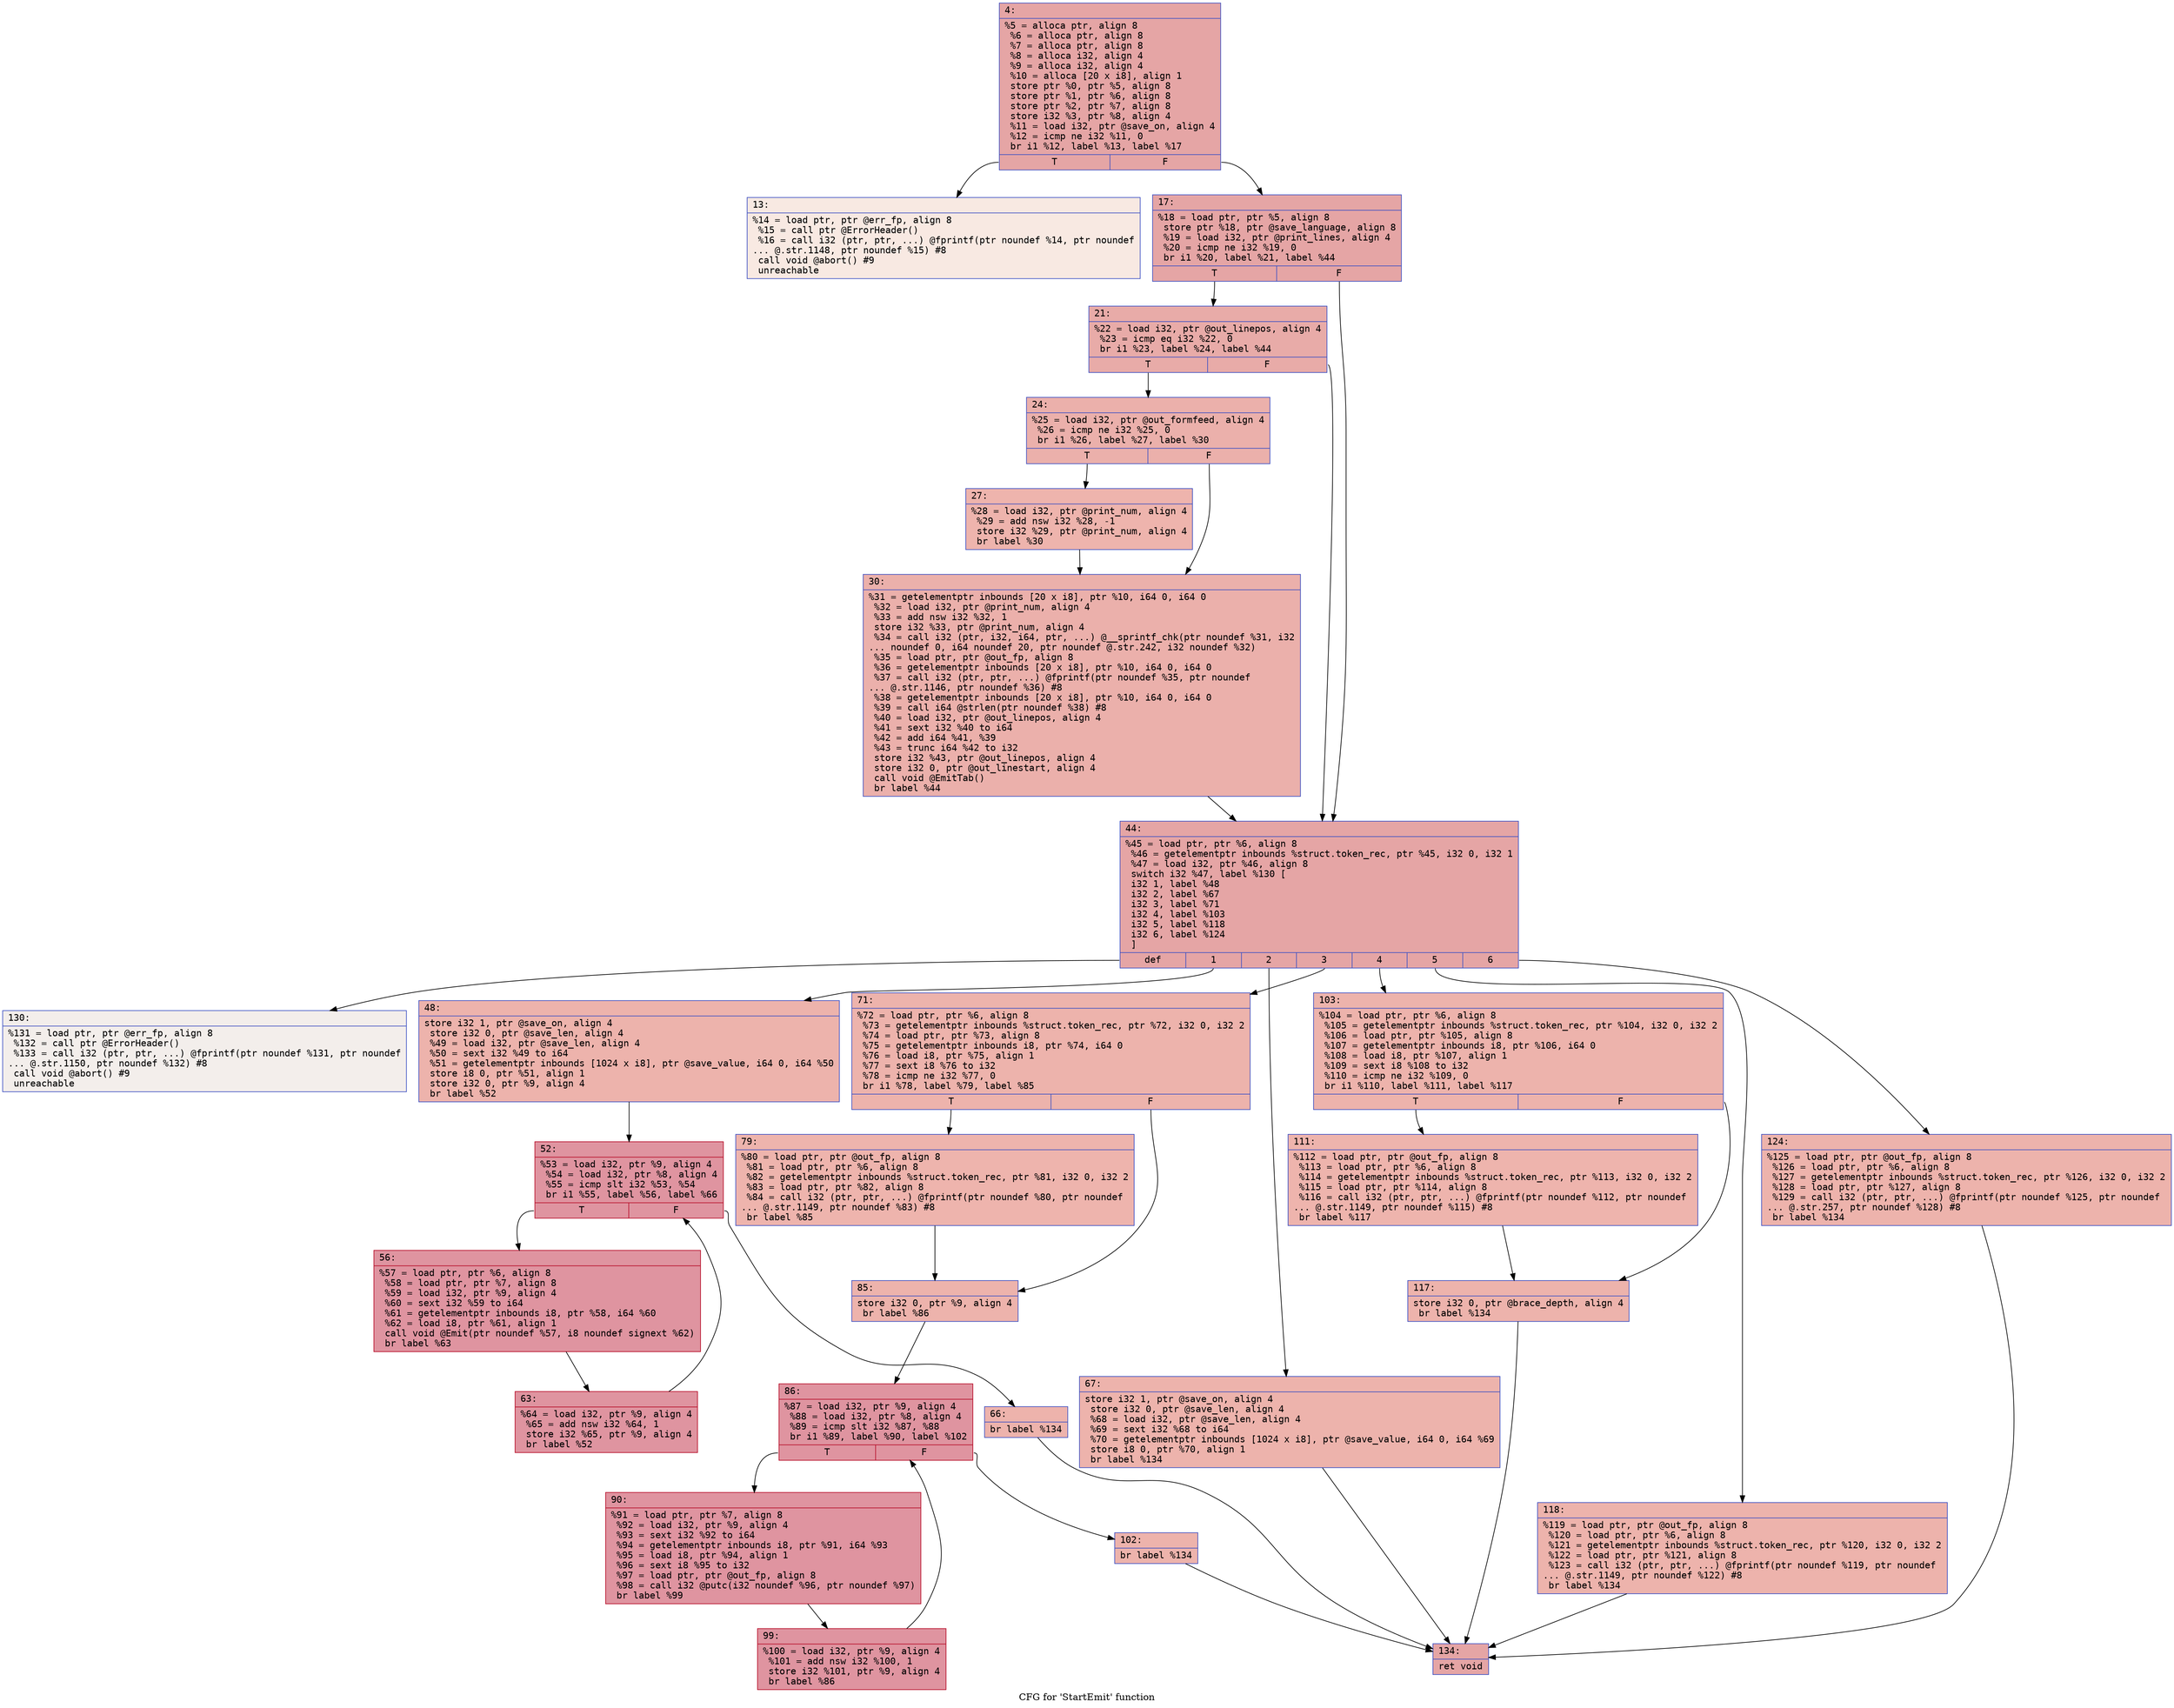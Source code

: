 digraph "CFG for 'StartEmit' function" {
	label="CFG for 'StartEmit' function";

	Node0x6000005a0c30 [shape=record,color="#3d50c3ff", style=filled, fillcolor="#c5333470" fontname="Courier",label="{4:\l|  %5 = alloca ptr, align 8\l  %6 = alloca ptr, align 8\l  %7 = alloca ptr, align 8\l  %8 = alloca i32, align 4\l  %9 = alloca i32, align 4\l  %10 = alloca [20 x i8], align 1\l  store ptr %0, ptr %5, align 8\l  store ptr %1, ptr %6, align 8\l  store ptr %2, ptr %7, align 8\l  store i32 %3, ptr %8, align 4\l  %11 = load i32, ptr @save_on, align 4\l  %12 = icmp ne i32 %11, 0\l  br i1 %12, label %13, label %17\l|{<s0>T|<s1>F}}"];
	Node0x6000005a0c30:s0 -> Node0x6000005a0c80[tooltip="4 -> 13\nProbability 0.00%" ];
	Node0x6000005a0c30:s1 -> Node0x6000005a0cd0[tooltip="4 -> 17\nProbability 100.00%" ];
	Node0x6000005a0c80 [shape=record,color="#3d50c3ff", style=filled, fillcolor="#efcebd70" fontname="Courier",label="{13:\l|  %14 = load ptr, ptr @err_fp, align 8\l  %15 = call ptr @ErrorHeader()\l  %16 = call i32 (ptr, ptr, ...) @fprintf(ptr noundef %14, ptr noundef\l... @.str.1148, ptr noundef %15) #8\l  call void @abort() #9\l  unreachable\l}"];
	Node0x6000005a0cd0 [shape=record,color="#3d50c3ff", style=filled, fillcolor="#c5333470" fontname="Courier",label="{17:\l|  %18 = load ptr, ptr %5, align 8\l  store ptr %18, ptr @save_language, align 8\l  %19 = load i32, ptr @print_lines, align 4\l  %20 = icmp ne i32 %19, 0\l  br i1 %20, label %21, label %44\l|{<s0>T|<s1>F}}"];
	Node0x6000005a0cd0:s0 -> Node0x6000005a0d20[tooltip="17 -> 21\nProbability 62.50%" ];
	Node0x6000005a0cd0:s1 -> Node0x6000005a0e60[tooltip="17 -> 44\nProbability 37.50%" ];
	Node0x6000005a0d20 [shape=record,color="#3d50c3ff", style=filled, fillcolor="#cc403a70" fontname="Courier",label="{21:\l|  %22 = load i32, ptr @out_linepos, align 4\l  %23 = icmp eq i32 %22, 0\l  br i1 %23, label %24, label %44\l|{<s0>T|<s1>F}}"];
	Node0x6000005a0d20:s0 -> Node0x6000005a0d70[tooltip="21 -> 24\nProbability 37.50%" ];
	Node0x6000005a0d20:s1 -> Node0x6000005a0e60[tooltip="21 -> 44\nProbability 62.50%" ];
	Node0x6000005a0d70 [shape=record,color="#3d50c3ff", style=filled, fillcolor="#d24b4070" fontname="Courier",label="{24:\l|  %25 = load i32, ptr @out_formfeed, align 4\l  %26 = icmp ne i32 %25, 0\l  br i1 %26, label %27, label %30\l|{<s0>T|<s1>F}}"];
	Node0x6000005a0d70:s0 -> Node0x6000005a0dc0[tooltip="24 -> 27\nProbability 62.50%" ];
	Node0x6000005a0d70:s1 -> Node0x6000005a0e10[tooltip="24 -> 30\nProbability 37.50%" ];
	Node0x6000005a0dc0 [shape=record,color="#3d50c3ff", style=filled, fillcolor="#d8564670" fontname="Courier",label="{27:\l|  %28 = load i32, ptr @print_num, align 4\l  %29 = add nsw i32 %28, -1\l  store i32 %29, ptr @print_num, align 4\l  br label %30\l}"];
	Node0x6000005a0dc0 -> Node0x6000005a0e10[tooltip="27 -> 30\nProbability 100.00%" ];
	Node0x6000005a0e10 [shape=record,color="#3d50c3ff", style=filled, fillcolor="#d24b4070" fontname="Courier",label="{30:\l|  %31 = getelementptr inbounds [20 x i8], ptr %10, i64 0, i64 0\l  %32 = load i32, ptr @print_num, align 4\l  %33 = add nsw i32 %32, 1\l  store i32 %33, ptr @print_num, align 4\l  %34 = call i32 (ptr, i32, i64, ptr, ...) @__sprintf_chk(ptr noundef %31, i32\l... noundef 0, i64 noundef 20, ptr noundef @.str.242, i32 noundef %32)\l  %35 = load ptr, ptr @out_fp, align 8\l  %36 = getelementptr inbounds [20 x i8], ptr %10, i64 0, i64 0\l  %37 = call i32 (ptr, ptr, ...) @fprintf(ptr noundef %35, ptr noundef\l... @.str.1146, ptr noundef %36) #8\l  %38 = getelementptr inbounds [20 x i8], ptr %10, i64 0, i64 0\l  %39 = call i64 @strlen(ptr noundef %38) #8\l  %40 = load i32, ptr @out_linepos, align 4\l  %41 = sext i32 %40 to i64\l  %42 = add i64 %41, %39\l  %43 = trunc i64 %42 to i32\l  store i32 %43, ptr @out_linepos, align 4\l  store i32 0, ptr @out_linestart, align 4\l  call void @EmitTab()\l  br label %44\l}"];
	Node0x6000005a0e10 -> Node0x6000005a0e60[tooltip="30 -> 44\nProbability 100.00%" ];
	Node0x6000005a0e60 [shape=record,color="#3d50c3ff", style=filled, fillcolor="#c5333470" fontname="Courier",label="{44:\l|  %45 = load ptr, ptr %6, align 8\l  %46 = getelementptr inbounds %struct.token_rec, ptr %45, i32 0, i32 1\l  %47 = load i32, ptr %46, align 8\l  switch i32 %47, label %130 [\l    i32 1, label %48\l    i32 2, label %67\l    i32 3, label %71\l    i32 4, label %103\l    i32 5, label %118\l    i32 6, label %124\l  ]\l|{<s0>def|<s1>1|<s2>2|<s3>3|<s4>4|<s5>5|<s6>6}}"];
	Node0x6000005a0e60:s0 -> Node0x6000005a1450[tooltip="44 -> 130\nProbability 0.00%" ];
	Node0x6000005a0e60:s1 -> Node0x6000005a0eb0[tooltip="44 -> 48\nProbability 16.67%" ];
	Node0x6000005a0e60:s2 -> Node0x6000005a1040[tooltip="44 -> 67\nProbability 16.67%" ];
	Node0x6000005a0e60:s3 -> Node0x6000005a1090[tooltip="44 -> 71\nProbability 16.67%" ];
	Node0x6000005a0e60:s4 -> Node0x6000005a12c0[tooltip="44 -> 103\nProbability 16.67%" ];
	Node0x6000005a0e60:s5 -> Node0x6000005a13b0[tooltip="44 -> 118\nProbability 16.67%" ];
	Node0x6000005a0e60:s6 -> Node0x6000005a1400[tooltip="44 -> 124\nProbability 16.67%" ];
	Node0x6000005a0eb0 [shape=record,color="#3d50c3ff", style=filled, fillcolor="#d6524470" fontname="Courier",label="{48:\l|  store i32 1, ptr @save_on, align 4\l  store i32 0, ptr @save_len, align 4\l  %49 = load i32, ptr @save_len, align 4\l  %50 = sext i32 %49 to i64\l  %51 = getelementptr inbounds [1024 x i8], ptr @save_value, i64 0, i64 %50\l  store i8 0, ptr %51, align 1\l  store i32 0, ptr %9, align 4\l  br label %52\l}"];
	Node0x6000005a0eb0 -> Node0x6000005a0f00[tooltip="48 -> 52\nProbability 100.00%" ];
	Node0x6000005a0f00 [shape=record,color="#b70d28ff", style=filled, fillcolor="#b70d2870" fontname="Courier",label="{52:\l|  %53 = load i32, ptr %9, align 4\l  %54 = load i32, ptr %8, align 4\l  %55 = icmp slt i32 %53, %54\l  br i1 %55, label %56, label %66\l|{<s0>T|<s1>F}}"];
	Node0x6000005a0f00:s0 -> Node0x6000005a0f50[tooltip="52 -> 56\nProbability 96.88%" ];
	Node0x6000005a0f00:s1 -> Node0x6000005a0ff0[tooltip="52 -> 66\nProbability 3.12%" ];
	Node0x6000005a0f50 [shape=record,color="#b70d28ff", style=filled, fillcolor="#b70d2870" fontname="Courier",label="{56:\l|  %57 = load ptr, ptr %6, align 8\l  %58 = load ptr, ptr %7, align 8\l  %59 = load i32, ptr %9, align 4\l  %60 = sext i32 %59 to i64\l  %61 = getelementptr inbounds i8, ptr %58, i64 %60\l  %62 = load i8, ptr %61, align 1\l  call void @Emit(ptr noundef %57, i8 noundef signext %62)\l  br label %63\l}"];
	Node0x6000005a0f50 -> Node0x6000005a0fa0[tooltip="56 -> 63\nProbability 100.00%" ];
	Node0x6000005a0fa0 [shape=record,color="#b70d28ff", style=filled, fillcolor="#b70d2870" fontname="Courier",label="{63:\l|  %64 = load i32, ptr %9, align 4\l  %65 = add nsw i32 %64, 1\l  store i32 %65, ptr %9, align 4\l  br label %52\l}"];
	Node0x6000005a0fa0 -> Node0x6000005a0f00[tooltip="63 -> 52\nProbability 100.00%" ];
	Node0x6000005a0ff0 [shape=record,color="#3d50c3ff", style=filled, fillcolor="#d6524470" fontname="Courier",label="{66:\l|  br label %134\l}"];
	Node0x6000005a0ff0 -> Node0x6000005a14a0[tooltip="66 -> 134\nProbability 100.00%" ];
	Node0x6000005a1040 [shape=record,color="#3d50c3ff", style=filled, fillcolor="#d6524470" fontname="Courier",label="{67:\l|  store i32 1, ptr @save_on, align 4\l  store i32 0, ptr @save_len, align 4\l  %68 = load i32, ptr @save_len, align 4\l  %69 = sext i32 %68 to i64\l  %70 = getelementptr inbounds [1024 x i8], ptr @save_value, i64 0, i64 %69\l  store i8 0, ptr %70, align 1\l  br label %134\l}"];
	Node0x6000005a1040 -> Node0x6000005a14a0[tooltip="67 -> 134\nProbability 100.00%" ];
	Node0x6000005a1090 [shape=record,color="#3d50c3ff", style=filled, fillcolor="#d6524470" fontname="Courier",label="{71:\l|  %72 = load ptr, ptr %6, align 8\l  %73 = getelementptr inbounds %struct.token_rec, ptr %72, i32 0, i32 2\l  %74 = load ptr, ptr %73, align 8\l  %75 = getelementptr inbounds i8, ptr %74, i64 0\l  %76 = load i8, ptr %75, align 1\l  %77 = sext i8 %76 to i32\l  %78 = icmp ne i32 %77, 0\l  br i1 %78, label %79, label %85\l|{<s0>T|<s1>F}}"];
	Node0x6000005a1090:s0 -> Node0x6000005a10e0[tooltip="71 -> 79\nProbability 62.50%" ];
	Node0x6000005a1090:s1 -> Node0x6000005a1130[tooltip="71 -> 85\nProbability 37.50%" ];
	Node0x6000005a10e0 [shape=record,color="#3d50c3ff", style=filled, fillcolor="#d8564670" fontname="Courier",label="{79:\l|  %80 = load ptr, ptr @out_fp, align 8\l  %81 = load ptr, ptr %6, align 8\l  %82 = getelementptr inbounds %struct.token_rec, ptr %81, i32 0, i32 2\l  %83 = load ptr, ptr %82, align 8\l  %84 = call i32 (ptr, ptr, ...) @fprintf(ptr noundef %80, ptr noundef\l... @.str.1149, ptr noundef %83) #8\l  br label %85\l}"];
	Node0x6000005a10e0 -> Node0x6000005a1130[tooltip="79 -> 85\nProbability 100.00%" ];
	Node0x6000005a1130 [shape=record,color="#3d50c3ff", style=filled, fillcolor="#d6524470" fontname="Courier",label="{85:\l|  store i32 0, ptr %9, align 4\l  br label %86\l}"];
	Node0x6000005a1130 -> Node0x6000005a1180[tooltip="85 -> 86\nProbability 100.00%" ];
	Node0x6000005a1180 [shape=record,color="#b70d28ff", style=filled, fillcolor="#b70d2870" fontname="Courier",label="{86:\l|  %87 = load i32, ptr %9, align 4\l  %88 = load i32, ptr %8, align 4\l  %89 = icmp slt i32 %87, %88\l  br i1 %89, label %90, label %102\l|{<s0>T|<s1>F}}"];
	Node0x6000005a1180:s0 -> Node0x6000005a11d0[tooltip="86 -> 90\nProbability 96.88%" ];
	Node0x6000005a1180:s1 -> Node0x6000005a1270[tooltip="86 -> 102\nProbability 3.12%" ];
	Node0x6000005a11d0 [shape=record,color="#b70d28ff", style=filled, fillcolor="#b70d2870" fontname="Courier",label="{90:\l|  %91 = load ptr, ptr %7, align 8\l  %92 = load i32, ptr %9, align 4\l  %93 = sext i32 %92 to i64\l  %94 = getelementptr inbounds i8, ptr %91, i64 %93\l  %95 = load i8, ptr %94, align 1\l  %96 = sext i8 %95 to i32\l  %97 = load ptr, ptr @out_fp, align 8\l  %98 = call i32 @putc(i32 noundef %96, ptr noundef %97)\l  br label %99\l}"];
	Node0x6000005a11d0 -> Node0x6000005a1220[tooltip="90 -> 99\nProbability 100.00%" ];
	Node0x6000005a1220 [shape=record,color="#b70d28ff", style=filled, fillcolor="#b70d2870" fontname="Courier",label="{99:\l|  %100 = load i32, ptr %9, align 4\l  %101 = add nsw i32 %100, 1\l  store i32 %101, ptr %9, align 4\l  br label %86\l}"];
	Node0x6000005a1220 -> Node0x6000005a1180[tooltip="99 -> 86\nProbability 100.00%" ];
	Node0x6000005a1270 [shape=record,color="#3d50c3ff", style=filled, fillcolor="#d6524470" fontname="Courier",label="{102:\l|  br label %134\l}"];
	Node0x6000005a1270 -> Node0x6000005a14a0[tooltip="102 -> 134\nProbability 100.00%" ];
	Node0x6000005a12c0 [shape=record,color="#3d50c3ff", style=filled, fillcolor="#d6524470" fontname="Courier",label="{103:\l|  %104 = load ptr, ptr %6, align 8\l  %105 = getelementptr inbounds %struct.token_rec, ptr %104, i32 0, i32 2\l  %106 = load ptr, ptr %105, align 8\l  %107 = getelementptr inbounds i8, ptr %106, i64 0\l  %108 = load i8, ptr %107, align 1\l  %109 = sext i8 %108 to i32\l  %110 = icmp ne i32 %109, 0\l  br i1 %110, label %111, label %117\l|{<s0>T|<s1>F}}"];
	Node0x6000005a12c0:s0 -> Node0x6000005a1310[tooltip="103 -> 111\nProbability 62.50%" ];
	Node0x6000005a12c0:s1 -> Node0x6000005a1360[tooltip="103 -> 117\nProbability 37.50%" ];
	Node0x6000005a1310 [shape=record,color="#3d50c3ff", style=filled, fillcolor="#d8564670" fontname="Courier",label="{111:\l|  %112 = load ptr, ptr @out_fp, align 8\l  %113 = load ptr, ptr %6, align 8\l  %114 = getelementptr inbounds %struct.token_rec, ptr %113, i32 0, i32 2\l  %115 = load ptr, ptr %114, align 8\l  %116 = call i32 (ptr, ptr, ...) @fprintf(ptr noundef %112, ptr noundef\l... @.str.1149, ptr noundef %115) #8\l  br label %117\l}"];
	Node0x6000005a1310 -> Node0x6000005a1360[tooltip="111 -> 117\nProbability 100.00%" ];
	Node0x6000005a1360 [shape=record,color="#3d50c3ff", style=filled, fillcolor="#d6524470" fontname="Courier",label="{117:\l|  store i32 0, ptr @brace_depth, align 4\l  br label %134\l}"];
	Node0x6000005a1360 -> Node0x6000005a14a0[tooltip="117 -> 134\nProbability 100.00%" ];
	Node0x6000005a13b0 [shape=record,color="#3d50c3ff", style=filled, fillcolor="#d6524470" fontname="Courier",label="{118:\l|  %119 = load ptr, ptr @out_fp, align 8\l  %120 = load ptr, ptr %6, align 8\l  %121 = getelementptr inbounds %struct.token_rec, ptr %120, i32 0, i32 2\l  %122 = load ptr, ptr %121, align 8\l  %123 = call i32 (ptr, ptr, ...) @fprintf(ptr noundef %119, ptr noundef\l... @.str.1149, ptr noundef %122) #8\l  br label %134\l}"];
	Node0x6000005a13b0 -> Node0x6000005a14a0[tooltip="118 -> 134\nProbability 100.00%" ];
	Node0x6000005a1400 [shape=record,color="#3d50c3ff", style=filled, fillcolor="#d6524470" fontname="Courier",label="{124:\l|  %125 = load ptr, ptr @out_fp, align 8\l  %126 = load ptr, ptr %6, align 8\l  %127 = getelementptr inbounds %struct.token_rec, ptr %126, i32 0, i32 2\l  %128 = load ptr, ptr %127, align 8\l  %129 = call i32 (ptr, ptr, ...) @fprintf(ptr noundef %125, ptr noundef\l... @.str.257, ptr noundef %128) #8\l  br label %134\l}"];
	Node0x6000005a1400 -> Node0x6000005a14a0[tooltip="124 -> 134\nProbability 100.00%" ];
	Node0x6000005a1450 [shape=record,color="#3d50c3ff", style=filled, fillcolor="#e5d8d170" fontname="Courier",label="{130:\l|  %131 = load ptr, ptr @err_fp, align 8\l  %132 = call ptr @ErrorHeader()\l  %133 = call i32 (ptr, ptr, ...) @fprintf(ptr noundef %131, ptr noundef\l... @.str.1150, ptr noundef %132) #8\l  call void @abort() #9\l  unreachable\l}"];
	Node0x6000005a14a0 [shape=record,color="#3d50c3ff", style=filled, fillcolor="#c5333470" fontname="Courier",label="{134:\l|  ret void\l}"];
}

